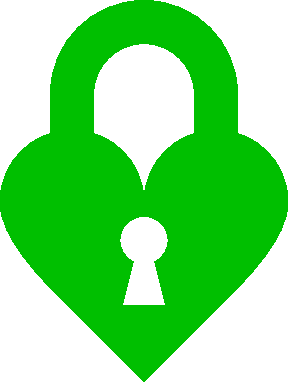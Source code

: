 pen fillColor = heavygreen;

real heartWidth = 1inch;
real heartHeight = 1.75inch;

real keyholeWidth = 0.3inch;

real lockWidth = 0.3inch;
real lockHeight = 0.75inch;

real heartTopHalf = heartHeight - heartWidth/2;

path heart = (0,0)..controls (0.5*heartWidth,0.4*heartTopHalf) and (0, 0)..(0.5*heartWidth,0.4*heartTopHalf)::(heartWidth,heartTopHalf){up}::(0.5*heartWidth,heartHeight){left}::{down}(0,heartTopHalf){up}::(-0.5*heartWidth,heartHeight){left}::(-heartWidth,heartTopHalf){down}::(-0.5*heartWidth,0.4*heartTopHalf)..controls (0,0) and (-0.5*heartWidth,0.4*heartTopHalf)..cycle;

real keyholeY = 2/3*heartTopHalf;

path keyhole = arc((0,keyholeY+keyholeWidth/2), (keyholeWidth/4, keyholeY), (-keyholeWidth/4, keyholeY))--(-keyholeWidth/2,keyholeY-keyholeWidth)--(keyholeWidth/2,keyholeY-keyholeWidth)--cycle;

fill(heart^^keyhole, evenodd+fillColor);

real lockOuter = (heartWidth + lockWidth)/2;
real lockInner = (heartWidth - lockWidth)/2;
real lockTopHalf = heartHeight + lockHeight - heartWidth/2;
real lockTop = heartHeight + lockHeight;
real lockOuterTop = lockTop + lockWidth/2;
real lockInnerTop = lockTop - lockWidth/2;

path lock = ((lockOuter,heartHeight-0.1inch){up}::(lockOuter,lockTopHalf){up}::(0,lockOuterTop){left}::(-lockOuter,lockTopHalf){down}::{down}(-lockOuter,heartHeight-0.1inch)--(-lockInner,heartHeight-0.1inch){up}::(-lockInner,lockTopHalf){up}::(0,lockInnerTop){right}::(lockInner,lockTopHalf){down}::{down}(lockInner,heartHeight-0.1inch)--cycle);

fill(lock, fillColor);
